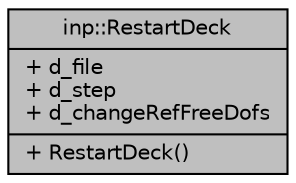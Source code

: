 digraph "inp::RestartDeck"
{
  edge [fontname="Helvetica",fontsize="10",labelfontname="Helvetica",labelfontsize="10"];
  node [fontname="Helvetica",fontsize="10",shape=record];
  Node1 [label="{inp::RestartDeck\n|+ d_file\l+ d_step\l+ d_changeRefFreeDofs\l|+ RestartDeck()\l}",height=0.2,width=0.4,color="black", fillcolor="grey75", style="filled", fontcolor="black"];
}

